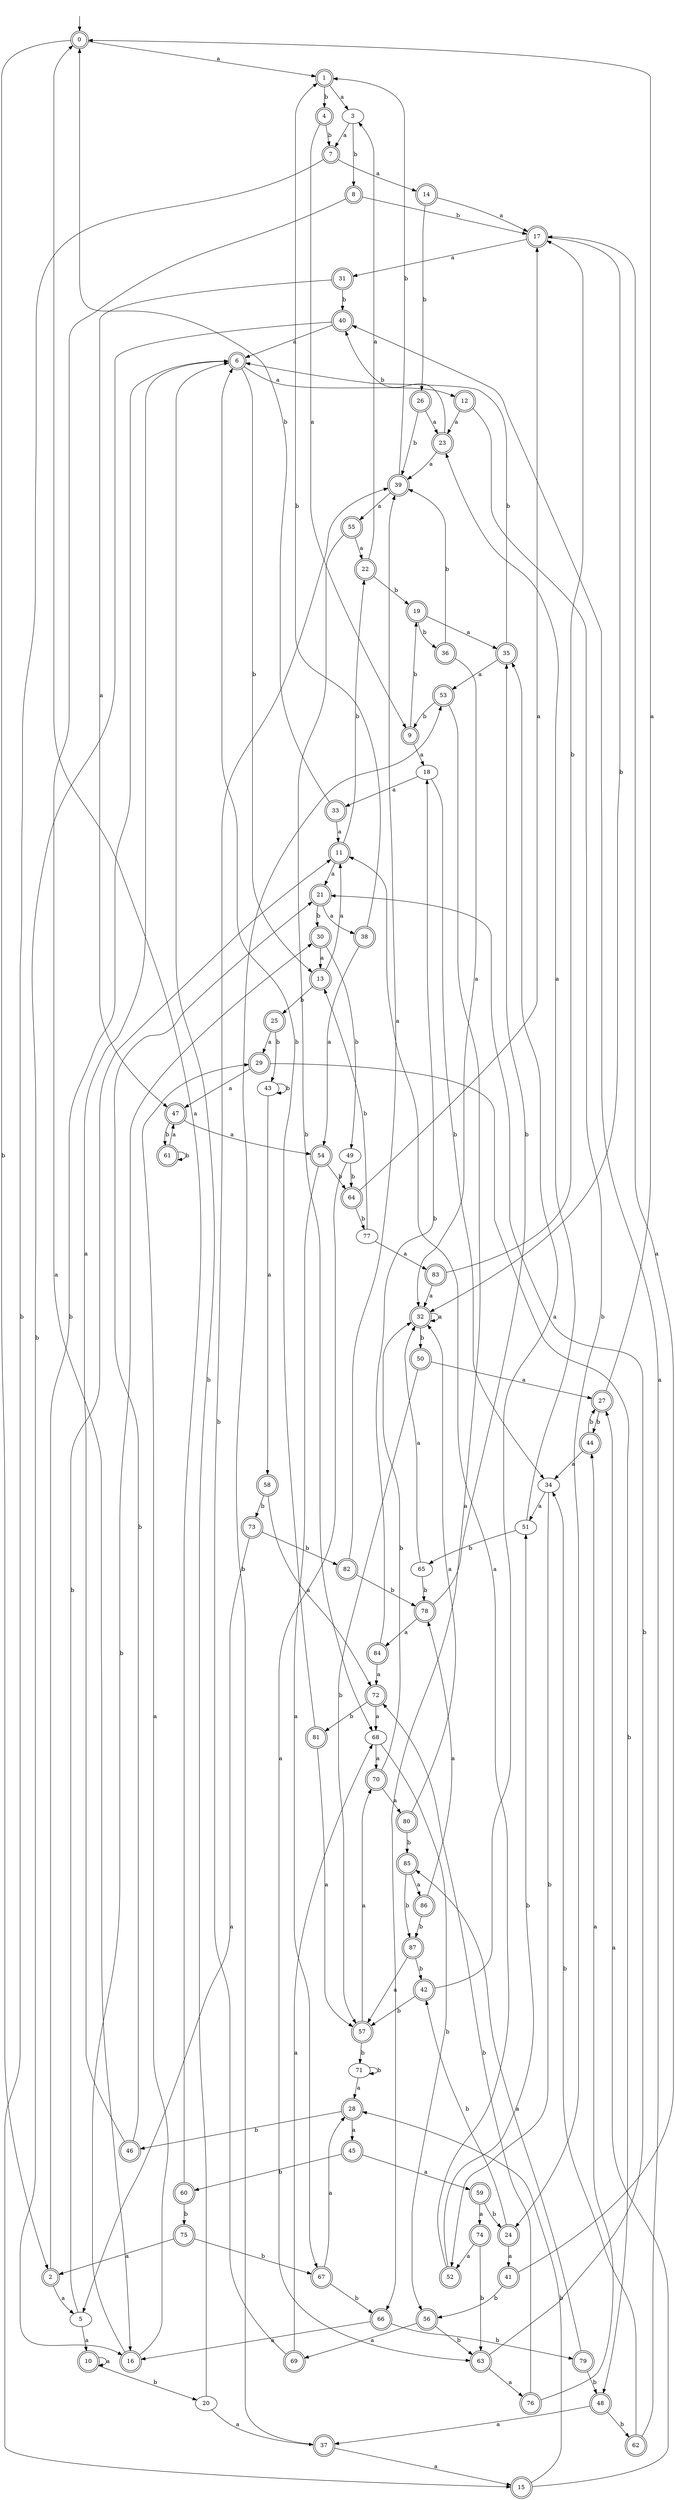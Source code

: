 digraph RandomDFA {
  __start0 [label="", shape=none];
  __start0 -> 0 [label=""];
  0 [shape=circle] [shape=doublecircle]
  0 -> 1 [label="a"]
  0 -> 2 [label="b"]
  1 [shape=doublecircle]
  1 -> 3 [label="a"]
  1 -> 4 [label="b"]
  2 [shape=doublecircle]
  2 -> 5 [label="a"]
  2 -> 6 [label="b"]
  3
  3 -> 7 [label="a"]
  3 -> 8 [label="b"]
  4 [shape=doublecircle]
  4 -> 9 [label="a"]
  4 -> 7 [label="b"]
  5
  5 -> 10 [label="a"]
  5 -> 11 [label="b"]
  6 [shape=doublecircle]
  6 -> 12 [label="a"]
  6 -> 13 [label="b"]
  7 [shape=doublecircle]
  7 -> 14 [label="a"]
  7 -> 15 [label="b"]
  8 [shape=doublecircle]
  8 -> 16 [label="a"]
  8 -> 17 [label="b"]
  9 [shape=doublecircle]
  9 -> 18 [label="a"]
  9 -> 19 [label="b"]
  10 [shape=doublecircle]
  10 -> 10 [label="a"]
  10 -> 20 [label="b"]
  11 [shape=doublecircle]
  11 -> 21 [label="a"]
  11 -> 22 [label="b"]
  12 [shape=doublecircle]
  12 -> 23 [label="a"]
  12 -> 24 [label="b"]
  13 [shape=doublecircle]
  13 -> 11 [label="a"]
  13 -> 25 [label="b"]
  14 [shape=doublecircle]
  14 -> 17 [label="a"]
  14 -> 26 [label="b"]
  15 [shape=doublecircle]
  15 -> 27 [label="a"]
  15 -> 28 [label="b"]
  16 [shape=doublecircle]
  16 -> 29 [label="a"]
  16 -> 30 [label="b"]
  17 [shape=doublecircle]
  17 -> 31 [label="a"]
  17 -> 32 [label="b"]
  18
  18 -> 33 [label="a"]
  18 -> 34 [label="b"]
  19 [shape=doublecircle]
  19 -> 35 [label="a"]
  19 -> 36 [label="b"]
  20
  20 -> 37 [label="a"]
  20 -> 6 [label="b"]
  21 [shape=doublecircle]
  21 -> 38 [label="a"]
  21 -> 30 [label="b"]
  22 [shape=doublecircle]
  22 -> 3 [label="a"]
  22 -> 19 [label="b"]
  23 [shape=doublecircle]
  23 -> 39 [label="a"]
  23 -> 40 [label="b"]
  24 [shape=doublecircle]
  24 -> 41 [label="a"]
  24 -> 42 [label="b"]
  25 [shape=doublecircle]
  25 -> 29 [label="a"]
  25 -> 43 [label="b"]
  26 [shape=doublecircle]
  26 -> 23 [label="a"]
  26 -> 39 [label="b"]
  27 [shape=doublecircle]
  27 -> 0 [label="a"]
  27 -> 44 [label="b"]
  28 [shape=doublecircle]
  28 -> 45 [label="a"]
  28 -> 46 [label="b"]
  29 [shape=doublecircle]
  29 -> 47 [label="a"]
  29 -> 48 [label="b"]
  30 [shape=doublecircle]
  30 -> 13 [label="a"]
  30 -> 49 [label="b"]
  31 [shape=doublecircle]
  31 -> 47 [label="a"]
  31 -> 40 [label="b"]
  32 [shape=doublecircle]
  32 -> 32 [label="a"]
  32 -> 50 [label="b"]
  33 [shape=doublecircle]
  33 -> 11 [label="a"]
  33 -> 0 [label="b"]
  34
  34 -> 51 [label="a"]
  34 -> 52 [label="b"]
  35 [shape=doublecircle]
  35 -> 53 [label="a"]
  35 -> 6 [label="b"]
  36 [shape=doublecircle]
  36 -> 32 [label="a"]
  36 -> 39 [label="b"]
  37 [shape=doublecircle]
  37 -> 15 [label="a"]
  37 -> 53 [label="b"]
  38 [shape=doublecircle]
  38 -> 54 [label="a"]
  38 -> 1 [label="b"]
  39 [shape=doublecircle]
  39 -> 55 [label="a"]
  39 -> 1 [label="b"]
  40 [shape=doublecircle]
  40 -> 6 [label="a"]
  40 -> 16 [label="b"]
  41 [shape=doublecircle]
  41 -> 17 [label="a"]
  41 -> 56 [label="b"]
  42 [shape=doublecircle]
  42 -> 35 [label="a"]
  42 -> 57 [label="b"]
  43
  43 -> 58 [label="a"]
  43 -> 43 [label="b"]
  44 [shape=doublecircle]
  44 -> 34 [label="a"]
  44 -> 27 [label="b"]
  45 [shape=doublecircle]
  45 -> 59 [label="a"]
  45 -> 60 [label="b"]
  46 [shape=doublecircle]
  46 -> 6 [label="a"]
  46 -> 21 [label="b"]
  47 [shape=doublecircle]
  47 -> 54 [label="a"]
  47 -> 61 [label="b"]
  48 [shape=doublecircle]
  48 -> 37 [label="a"]
  48 -> 62 [label="b"]
  49
  49 -> 63 [label="a"]
  49 -> 64 [label="b"]
  50 [shape=doublecircle]
  50 -> 27 [label="a"]
  50 -> 57 [label="b"]
  51
  51 -> 23 [label="a"]
  51 -> 65 [label="b"]
  52 [shape=doublecircle]
  52 -> 11 [label="a"]
  52 -> 51 [label="b"]
  53 [shape=doublecircle]
  53 -> 66 [label="a"]
  53 -> 9 [label="b"]
  54 [shape=doublecircle]
  54 -> 67 [label="a"]
  54 -> 64 [label="b"]
  55 [shape=doublecircle]
  55 -> 22 [label="a"]
  55 -> 68 [label="b"]
  56 [shape=doublecircle]
  56 -> 69 [label="a"]
  56 -> 63 [label="b"]
  57 [shape=doublecircle]
  57 -> 70 [label="a"]
  57 -> 71 [label="b"]
  58 [shape=doublecircle]
  58 -> 72 [label="a"]
  58 -> 73 [label="b"]
  59 [shape=doublecircle]
  59 -> 74 [label="a"]
  59 -> 24 [label="b"]
  60 [shape=doublecircle]
  60 -> 0 [label="a"]
  60 -> 75 [label="b"]
  61 [shape=doublecircle]
  61 -> 47 [label="a"]
  61 -> 61 [label="b"]
  62 [shape=doublecircle]
  62 -> 40 [label="a"]
  62 -> 34 [label="b"]
  63 [shape=doublecircle]
  63 -> 76 [label="a"]
  63 -> 21 [label="b"]
  64 [shape=doublecircle]
  64 -> 17 [label="a"]
  64 -> 77 [label="b"]
  65
  65 -> 32 [label="a"]
  65 -> 78 [label="b"]
  66 [shape=doublecircle]
  66 -> 16 [label="a"]
  66 -> 79 [label="b"]
  67 [shape=doublecircle]
  67 -> 28 [label="a"]
  67 -> 66 [label="b"]
  68
  68 -> 70 [label="a"]
  68 -> 56 [label="b"]
  69 [shape=doublecircle]
  69 -> 68 [label="a"]
  69 -> 39 [label="b"]
  70 [shape=doublecircle]
  70 -> 80 [label="a"]
  70 -> 32 [label="b"]
  71
  71 -> 28 [label="a"]
  71 -> 71 [label="b"]
  72 [shape=doublecircle]
  72 -> 68 [label="a"]
  72 -> 81 [label="b"]
  73 [shape=doublecircle]
  73 -> 5 [label="a"]
  73 -> 82 [label="b"]
  74 [shape=doublecircle]
  74 -> 52 [label="a"]
  74 -> 63 [label="b"]
  75 [shape=doublecircle]
  75 -> 2 [label="a"]
  75 -> 67 [label="b"]
  76 [shape=doublecircle]
  76 -> 44 [label="a"]
  76 -> 72 [label="b"]
  77
  77 -> 83 [label="a"]
  77 -> 13 [label="b"]
  78 [shape=doublecircle]
  78 -> 84 [label="a"]
  78 -> 35 [label="b"]
  79 [shape=doublecircle]
  79 -> 85 [label="a"]
  79 -> 48 [label="b"]
  80 [shape=doublecircle]
  80 -> 32 [label="a"]
  80 -> 85 [label="b"]
  81 [shape=doublecircle]
  81 -> 57 [label="a"]
  81 -> 6 [label="b"]
  82 [shape=doublecircle]
  82 -> 39 [label="a"]
  82 -> 78 [label="b"]
  83 [shape=doublecircle]
  83 -> 32 [label="a"]
  83 -> 17 [label="b"]
  84 [shape=doublecircle]
  84 -> 72 [label="a"]
  84 -> 18 [label="b"]
  85 [shape=doublecircle]
  85 -> 86 [label="a"]
  85 -> 87 [label="b"]
  86 [shape=doublecircle]
  86 -> 78 [label="a"]
  86 -> 87 [label="b"]
  87 [shape=doublecircle]
  87 -> 57 [label="a"]
  87 -> 42 [label="b"]
}
